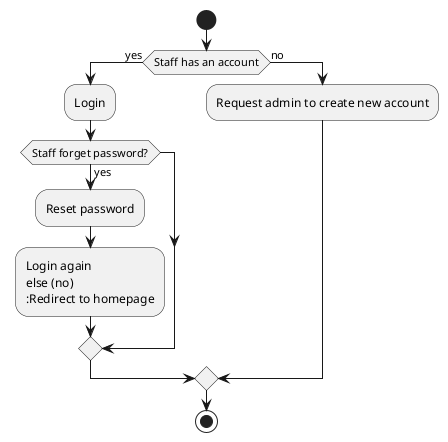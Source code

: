 @startuml "Authenticate"
start
if (Staff has an account) then (yes)
:Login;
if (Staff forget password?) then (yes)
:Reset password;
:Login again
else (no)
:Redirect to homepage;
endif
else (no)
:Request admin to create new account;
endif
stop
@enduml